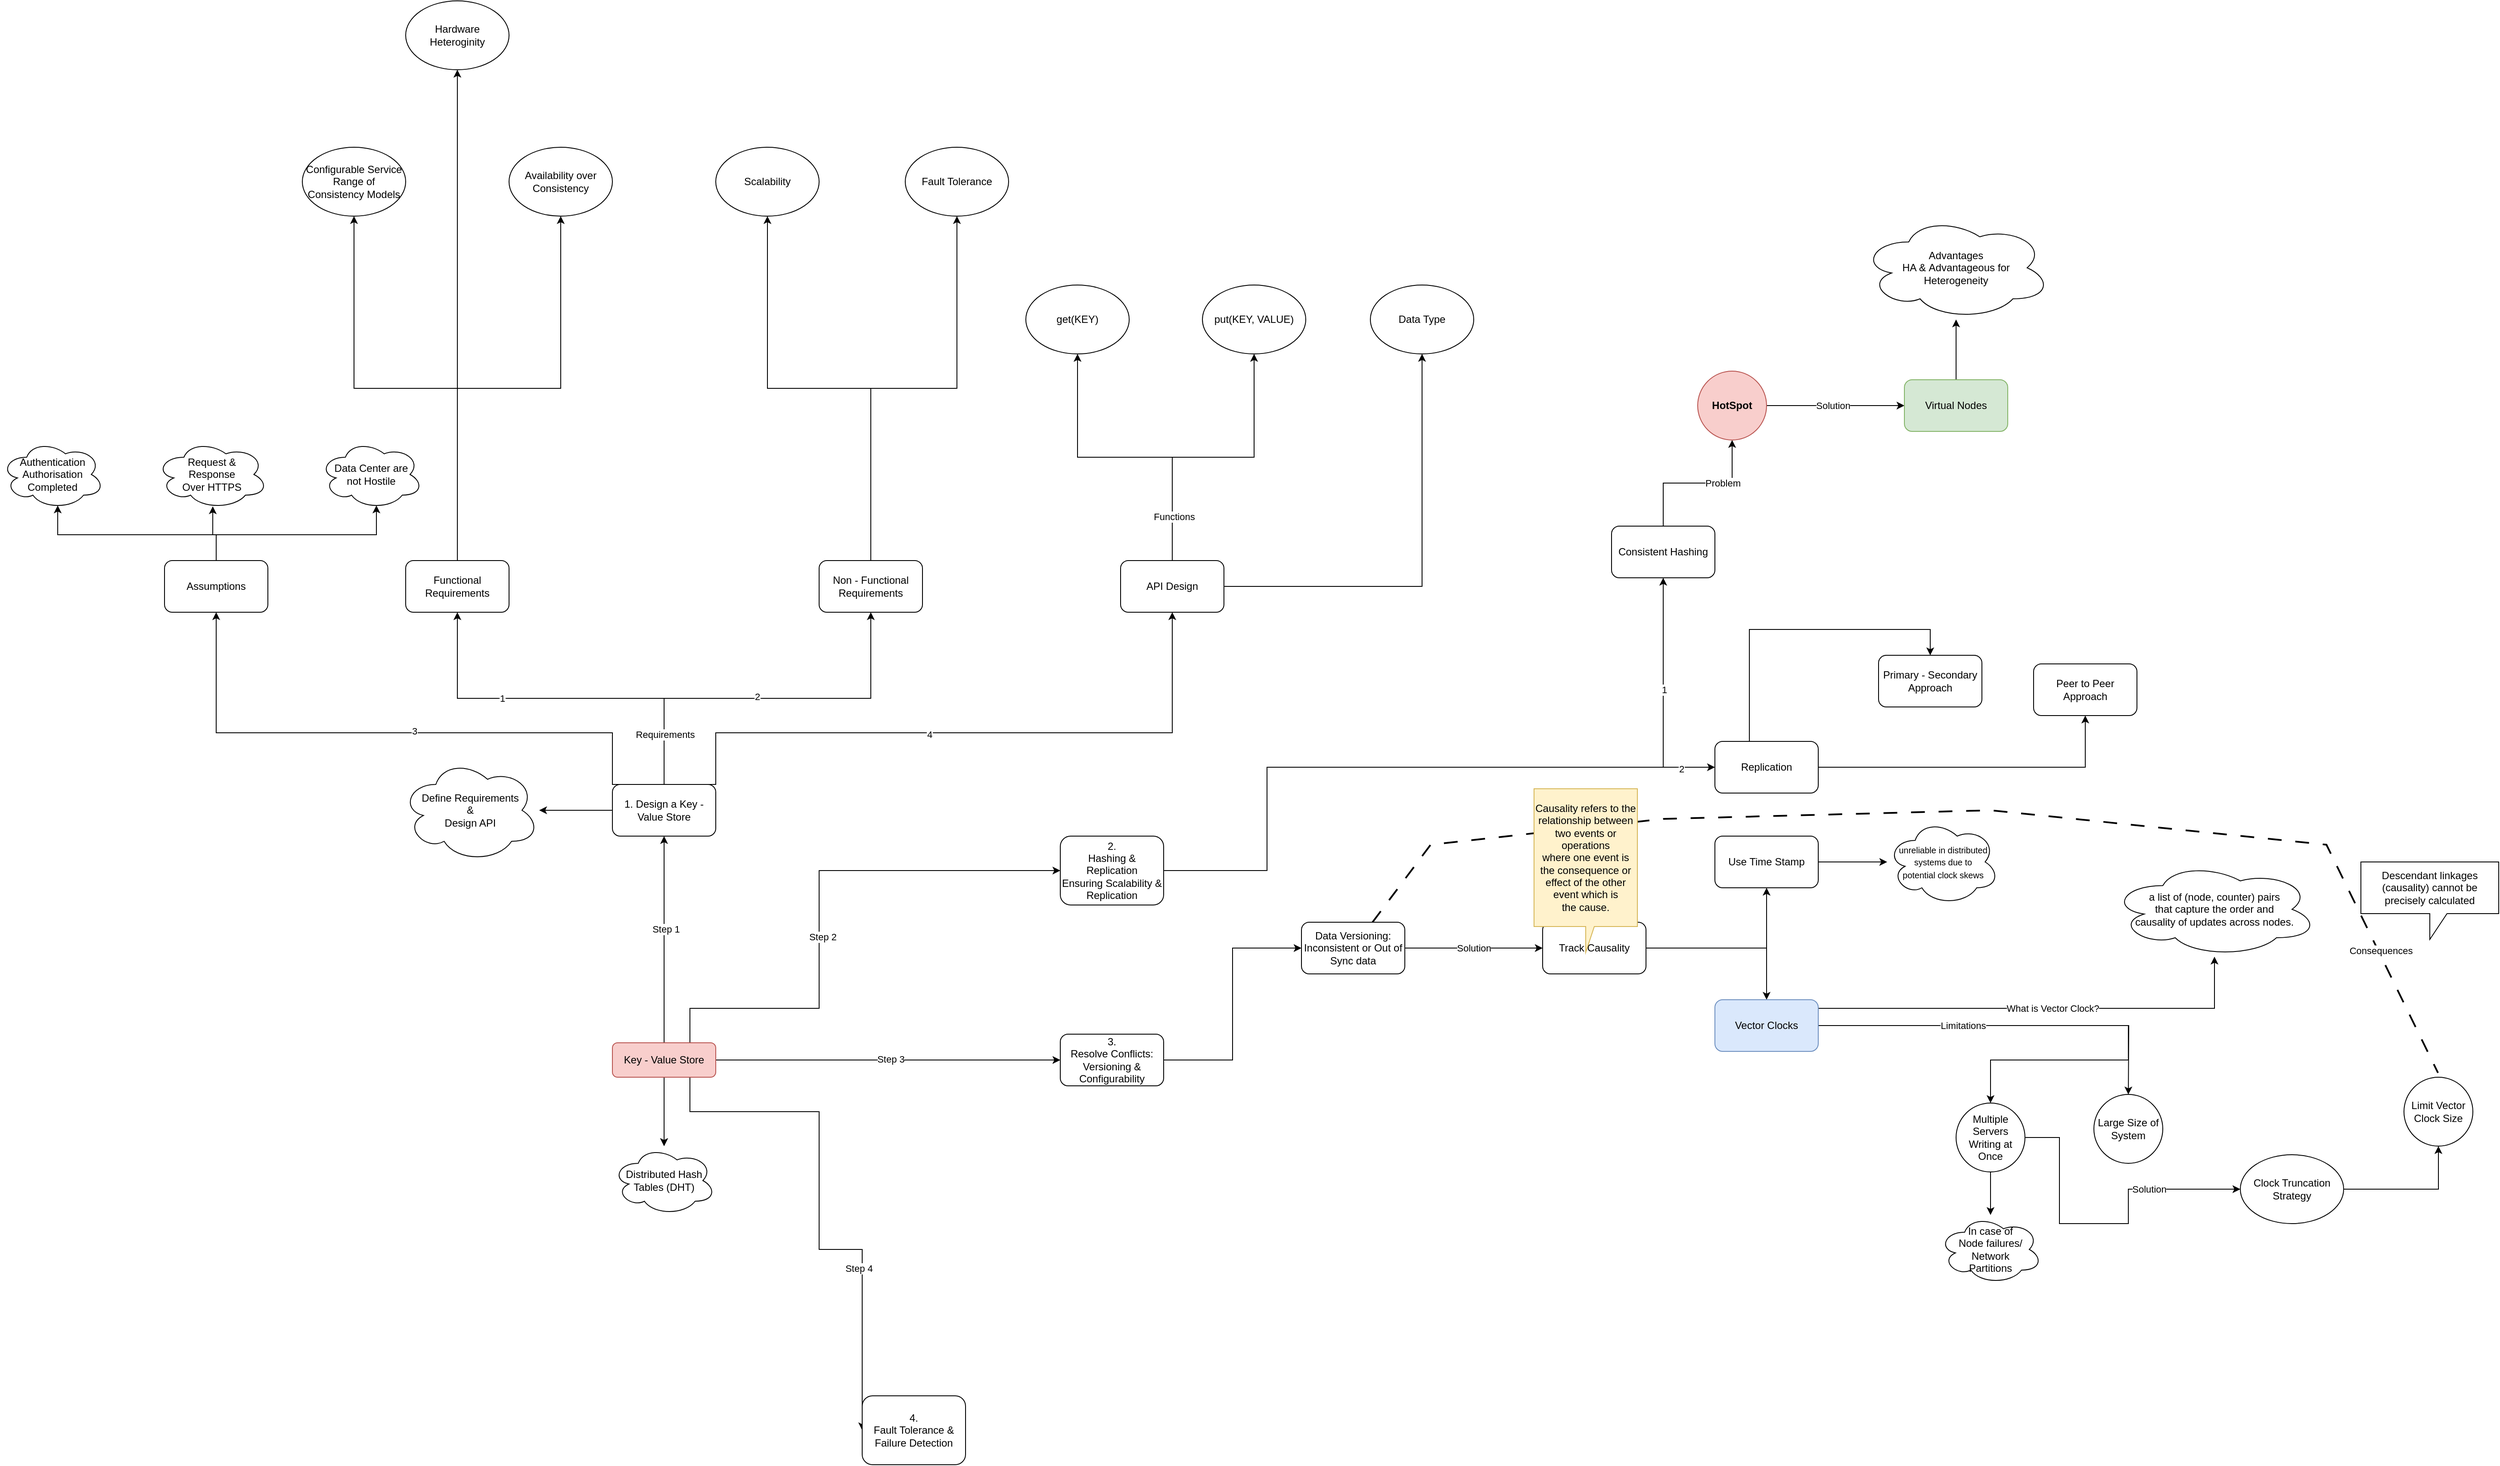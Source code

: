 <mxfile version="24.4.10" type="github">
  <diagram name="System Design " id="b5rsdSKNQmYp97aVHQ_w">
    <mxGraphModel dx="1026" dy="1788" grid="1" gridSize="10" guides="1" tooltips="1" connect="1" arrows="1" fold="1" page="1" pageScale="1" pageWidth="850" pageHeight="1100" math="0" shadow="0">
      <root>
        <mxCell id="0" />
        <mxCell id="1" parent="0" />
        <mxCell id="RA9PLU7IPXOXIIU9lRka-3" value="" style="edgeStyle=orthogonalEdgeStyle;rounded=0;orthogonalLoop=1;jettySize=auto;html=1;" parent="1" source="RA9PLU7IPXOXIIU9lRka-1" target="RA9PLU7IPXOXIIU9lRka-2" edge="1">
          <mxGeometry relative="1" as="geometry" />
        </mxCell>
        <mxCell id="RA9PLU7IPXOXIIU9lRka-5" value="" style="edgeStyle=orthogonalEdgeStyle;rounded=0;orthogonalLoop=1;jettySize=auto;html=1;" parent="1" source="RA9PLU7IPXOXIIU9lRka-1" target="RA9PLU7IPXOXIIU9lRka-4" edge="1">
          <mxGeometry relative="1" as="geometry" />
        </mxCell>
        <mxCell id="RA9PLU7IPXOXIIU9lRka-51" value="Step 1" style="edgeLabel;html=1;align=center;verticalAlign=middle;resizable=0;points=[];" parent="RA9PLU7IPXOXIIU9lRka-5" vertex="1" connectable="0">
          <mxGeometry x="0.099" y="-2" relative="1" as="geometry">
            <mxPoint as="offset" />
          </mxGeometry>
        </mxCell>
        <mxCell id="RA9PLU7IPXOXIIU9lRka-7" value="" style="edgeStyle=orthogonalEdgeStyle;rounded=0;orthogonalLoop=1;jettySize=auto;html=1;" parent="1" source="RA9PLU7IPXOXIIU9lRka-1" target="RA9PLU7IPXOXIIU9lRka-6" edge="1">
          <mxGeometry relative="1" as="geometry">
            <Array as="points">
              <mxPoint x="1530" y="760" />
              <mxPoint x="1680" y="760" />
              <mxPoint x="1680" y="600" />
            </Array>
          </mxGeometry>
        </mxCell>
        <mxCell id="RA9PLU7IPXOXIIU9lRka-52" value="Step 2" style="edgeLabel;html=1;align=center;verticalAlign=middle;resizable=0;points=[];" parent="RA9PLU7IPXOXIIU9lRka-7" vertex="1" connectable="0">
          <mxGeometry x="-0.133" y="-4" relative="1" as="geometry">
            <mxPoint as="offset" />
          </mxGeometry>
        </mxCell>
        <mxCell id="RA9PLU7IPXOXIIU9lRka-9" value="" style="edgeStyle=orthogonalEdgeStyle;rounded=0;orthogonalLoop=1;jettySize=auto;html=1;" parent="1" source="RA9PLU7IPXOXIIU9lRka-1" target="RA9PLU7IPXOXIIU9lRka-8" edge="1">
          <mxGeometry relative="1" as="geometry" />
        </mxCell>
        <mxCell id="RA9PLU7IPXOXIIU9lRka-53" value="Step 3" style="edgeLabel;html=1;align=center;verticalAlign=middle;resizable=0;points=[];" parent="RA9PLU7IPXOXIIU9lRka-9" vertex="1" connectable="0">
          <mxGeometry x="0.013" y="1" relative="1" as="geometry">
            <mxPoint as="offset" />
          </mxGeometry>
        </mxCell>
        <mxCell id="RA9PLU7IPXOXIIU9lRka-12" value="" style="edgeStyle=orthogonalEdgeStyle;rounded=0;orthogonalLoop=1;jettySize=auto;html=1;" parent="1" source="RA9PLU7IPXOXIIU9lRka-1" target="RA9PLU7IPXOXIIU9lRka-2" edge="1">
          <mxGeometry relative="1" as="geometry" />
        </mxCell>
        <mxCell id="RA9PLU7IPXOXIIU9lRka-15" style="edgeStyle=orthogonalEdgeStyle;rounded=0;orthogonalLoop=1;jettySize=auto;html=1;exitX=0.75;exitY=1;exitDx=0;exitDy=0;entryX=0;entryY=0.5;entryDx=0;entryDy=0;" parent="1" source="RA9PLU7IPXOXIIU9lRka-1" target="RA9PLU7IPXOXIIU9lRka-14" edge="1">
          <mxGeometry relative="1" as="geometry">
            <Array as="points">
              <mxPoint x="1530" y="880" />
              <mxPoint x="1680" y="880" />
              <mxPoint x="1680" y="1040" />
            </Array>
          </mxGeometry>
        </mxCell>
        <mxCell id="RA9PLU7IPXOXIIU9lRka-54" value="Step 4" style="edgeLabel;html=1;align=center;verticalAlign=middle;resizable=0;points=[];" parent="RA9PLU7IPXOXIIU9lRka-15" vertex="1" connectable="0">
          <mxGeometry x="0.384" y="-4" relative="1" as="geometry">
            <mxPoint as="offset" />
          </mxGeometry>
        </mxCell>
        <mxCell id="RA9PLU7IPXOXIIU9lRka-1" value="Key - Value Store" style="rounded=1;whiteSpace=wrap;html=1;fillColor=#f8cecc;strokeColor=#b85450;" parent="1" vertex="1">
          <mxGeometry x="1440" y="800" width="120" height="40" as="geometry" />
        </mxCell>
        <mxCell id="RA9PLU7IPXOXIIU9lRka-2" value="Distributed Hash&lt;br&gt;Tables (DHT)" style="ellipse;shape=cloud;whiteSpace=wrap;html=1;rounded=1;" parent="1" vertex="1">
          <mxGeometry x="1440" y="920" width="120" height="80" as="geometry" />
        </mxCell>
        <mxCell id="RA9PLU7IPXOXIIU9lRka-11" value="" style="edgeStyle=orthogonalEdgeStyle;rounded=0;orthogonalLoop=1;jettySize=auto;html=1;" parent="1" source="RA9PLU7IPXOXIIU9lRka-4" target="RA9PLU7IPXOXIIU9lRka-10" edge="1">
          <mxGeometry relative="1" as="geometry" />
        </mxCell>
        <mxCell id="RA9PLU7IPXOXIIU9lRka-18" style="edgeStyle=orthogonalEdgeStyle;rounded=0;orthogonalLoop=1;jettySize=auto;html=1;entryX=0.5;entryY=1;entryDx=0;entryDy=0;" parent="1" source="RA9PLU7IPXOXIIU9lRka-4" target="RA9PLU7IPXOXIIU9lRka-16" edge="1">
          <mxGeometry relative="1" as="geometry">
            <Array as="points">
              <mxPoint x="1500" y="400" />
              <mxPoint x="1260" y="400" />
            </Array>
          </mxGeometry>
        </mxCell>
        <mxCell id="RA9PLU7IPXOXIIU9lRka-73" value="1" style="edgeLabel;html=1;align=center;verticalAlign=middle;resizable=0;points=[];" parent="RA9PLU7IPXOXIIU9lRka-18" vertex="1" connectable="0">
          <mxGeometry x="0.312" relative="1" as="geometry">
            <mxPoint as="offset" />
          </mxGeometry>
        </mxCell>
        <mxCell id="RA9PLU7IPXOXIIU9lRka-19" style="edgeStyle=orthogonalEdgeStyle;rounded=0;orthogonalLoop=1;jettySize=auto;html=1;entryX=0.5;entryY=1;entryDx=0;entryDy=0;" parent="1" source="RA9PLU7IPXOXIIU9lRka-4" target="RA9PLU7IPXOXIIU9lRka-17" edge="1">
          <mxGeometry relative="1" as="geometry">
            <Array as="points">
              <mxPoint x="1500" y="400" />
              <mxPoint x="1740" y="400" />
            </Array>
          </mxGeometry>
        </mxCell>
        <mxCell id="RA9PLU7IPXOXIIU9lRka-21" value="Requirements" style="edgeLabel;html=1;align=center;verticalAlign=middle;resizable=0;points=[];" parent="RA9PLU7IPXOXIIU9lRka-19" vertex="1" connectable="0">
          <mxGeometry x="-0.736" y="-1" relative="1" as="geometry">
            <mxPoint as="offset" />
          </mxGeometry>
        </mxCell>
        <mxCell id="RA9PLU7IPXOXIIU9lRka-74" value="2" style="edgeLabel;html=1;align=center;verticalAlign=middle;resizable=0;points=[];" parent="RA9PLU7IPXOXIIU9lRka-19" vertex="1" connectable="0">
          <mxGeometry x="-0.054" y="2" relative="1" as="geometry">
            <mxPoint as="offset" />
          </mxGeometry>
        </mxCell>
        <mxCell id="RA9PLU7IPXOXIIU9lRka-23" style="edgeStyle=orthogonalEdgeStyle;rounded=0;orthogonalLoop=1;jettySize=auto;html=1;exitX=0.25;exitY=0;exitDx=0;exitDy=0;entryX=0.5;entryY=1;entryDx=0;entryDy=0;" parent="1" source="RA9PLU7IPXOXIIU9lRka-4" target="RA9PLU7IPXOXIIU9lRka-22" edge="1">
          <mxGeometry relative="1" as="geometry">
            <Array as="points">
              <mxPoint x="1440" y="500" />
              <mxPoint x="1440" y="440" />
              <mxPoint x="980" y="440" />
            </Array>
          </mxGeometry>
        </mxCell>
        <mxCell id="RA9PLU7IPXOXIIU9lRka-75" value="3" style="edgeLabel;html=1;align=center;verticalAlign=middle;resizable=0;points=[];" parent="RA9PLU7IPXOXIIU9lRka-23" vertex="1" connectable="0">
          <mxGeometry x="-0.071" y="-2" relative="1" as="geometry">
            <mxPoint as="offset" />
          </mxGeometry>
        </mxCell>
        <mxCell id="RA9PLU7IPXOXIIU9lRka-25" style="edgeStyle=orthogonalEdgeStyle;rounded=0;orthogonalLoop=1;jettySize=auto;html=1;exitX=0.75;exitY=0;exitDx=0;exitDy=0;entryX=0.5;entryY=1;entryDx=0;entryDy=0;" parent="1" source="RA9PLU7IPXOXIIU9lRka-4" target="RA9PLU7IPXOXIIU9lRka-24" edge="1">
          <mxGeometry relative="1" as="geometry">
            <Array as="points">
              <mxPoint x="1560" y="500" />
              <mxPoint x="1560" y="440" />
              <mxPoint x="2090" y="440" />
            </Array>
          </mxGeometry>
        </mxCell>
        <mxCell id="RA9PLU7IPXOXIIU9lRka-76" value="4" style="edgeLabel;html=1;align=center;verticalAlign=middle;resizable=0;points=[];" parent="RA9PLU7IPXOXIIU9lRka-25" vertex="1" connectable="0">
          <mxGeometry x="-0.111" y="-2" relative="1" as="geometry">
            <mxPoint as="offset" />
          </mxGeometry>
        </mxCell>
        <mxCell id="RA9PLU7IPXOXIIU9lRka-4" value="1. Design a Key -&lt;br&gt;Value Store" style="rounded=1;whiteSpace=wrap;html=1;" parent="1" vertex="1">
          <mxGeometry x="1440" y="500" width="120" height="60" as="geometry" />
        </mxCell>
        <mxCell id="RA9PLU7IPXOXIIU9lRka-56" value="" style="edgeStyle=orthogonalEdgeStyle;rounded=0;orthogonalLoop=1;jettySize=auto;html=1;" parent="1" source="RA9PLU7IPXOXIIU9lRka-6" target="RA9PLU7IPXOXIIU9lRka-55" edge="1">
          <mxGeometry relative="1" as="geometry">
            <Array as="points">
              <mxPoint x="2200" y="600" />
              <mxPoint x="2200" y="480" />
              <mxPoint x="2660" y="480" />
            </Array>
          </mxGeometry>
        </mxCell>
        <mxCell id="RA9PLU7IPXOXIIU9lRka-77" value="1" style="edgeLabel;html=1;align=center;verticalAlign=middle;resizable=0;points=[];" parent="RA9PLU7IPXOXIIU9lRka-56" vertex="1" connectable="0">
          <mxGeometry x="0.717" y="-1" relative="1" as="geometry">
            <mxPoint as="offset" />
          </mxGeometry>
        </mxCell>
        <mxCell id="RA9PLU7IPXOXIIU9lRka-68" style="edgeStyle=orthogonalEdgeStyle;rounded=0;orthogonalLoop=1;jettySize=auto;html=1;entryX=0;entryY=0.5;entryDx=0;entryDy=0;" parent="1" source="RA9PLU7IPXOXIIU9lRka-6" target="RA9PLU7IPXOXIIU9lRka-67" edge="1">
          <mxGeometry relative="1" as="geometry">
            <Array as="points">
              <mxPoint x="2200" y="600" />
              <mxPoint x="2200" y="480" />
              <mxPoint x="2680" y="480" />
            </Array>
          </mxGeometry>
        </mxCell>
        <mxCell id="RA9PLU7IPXOXIIU9lRka-78" value="2" style="edgeLabel;html=1;align=center;verticalAlign=middle;resizable=0;points=[];" parent="RA9PLU7IPXOXIIU9lRka-68" vertex="1" connectable="0">
          <mxGeometry x="0.898" y="-2" relative="1" as="geometry">
            <mxPoint as="offset" />
          </mxGeometry>
        </mxCell>
        <mxCell id="RA9PLU7IPXOXIIU9lRka-6" value="2. &lt;br&gt;Hashing &amp;amp; Replication &lt;br&gt;Ensuring Scalability &amp;amp; &lt;br&gt;Replication" style="whiteSpace=wrap;html=1;rounded=1;" parent="1" vertex="1">
          <mxGeometry x="1960" y="560" width="120" height="80" as="geometry" />
        </mxCell>
        <mxCell id="RA9PLU7IPXOXIIU9lRka-80" value="" style="edgeStyle=orthogonalEdgeStyle;rounded=0;orthogonalLoop=1;jettySize=auto;html=1;" parent="1" source="RA9PLU7IPXOXIIU9lRka-8" target="RA9PLU7IPXOXIIU9lRka-79" edge="1">
          <mxGeometry relative="1" as="geometry">
            <Array as="points">
              <mxPoint x="2160" y="820" />
              <mxPoint x="2160" y="690" />
            </Array>
          </mxGeometry>
        </mxCell>
        <mxCell id="RA9PLU7IPXOXIIU9lRka-8" value="3. &lt;br&gt;Resolve Conflicts:&lt;br&gt;Versioning &amp;amp; &lt;br&gt;Configurability" style="rounded=1;whiteSpace=wrap;html=1;" parent="1" vertex="1">
          <mxGeometry x="1960" y="790" width="120" height="60" as="geometry" />
        </mxCell>
        <mxCell id="RA9PLU7IPXOXIIU9lRka-10" value="Define Requirements&lt;br&gt;&amp;amp; &lt;br&gt;Design API" style="ellipse;shape=cloud;whiteSpace=wrap;html=1;rounded=1;" parent="1" vertex="1">
          <mxGeometry x="1195" y="470" width="160" height="120" as="geometry" />
        </mxCell>
        <mxCell id="RA9PLU7IPXOXIIU9lRka-14" value="4. &lt;br&gt;Fault Tolerance &amp;amp;&lt;br&gt;Failure Detection" style="rounded=1;whiteSpace=wrap;html=1;" parent="1" vertex="1">
          <mxGeometry x="1730" y="1210" width="120" height="80" as="geometry" />
        </mxCell>
        <mxCell id="RA9PLU7IPXOXIIU9lRka-32" style="edgeStyle=orthogonalEdgeStyle;rounded=0;orthogonalLoop=1;jettySize=auto;html=1;entryX=0.5;entryY=1;entryDx=0;entryDy=0;" parent="1" source="RA9PLU7IPXOXIIU9lRka-16" target="RA9PLU7IPXOXIIU9lRka-31" edge="1">
          <mxGeometry relative="1" as="geometry" />
        </mxCell>
        <mxCell id="RA9PLU7IPXOXIIU9lRka-33" style="edgeStyle=orthogonalEdgeStyle;rounded=0;orthogonalLoop=1;jettySize=auto;html=1;entryX=0.5;entryY=1;entryDx=0;entryDy=0;" parent="1" source="RA9PLU7IPXOXIIU9lRka-16" target="RA9PLU7IPXOXIIU9lRka-26" edge="1">
          <mxGeometry relative="1" as="geometry" />
        </mxCell>
        <mxCell id="RA9PLU7IPXOXIIU9lRka-34" style="edgeStyle=orthogonalEdgeStyle;rounded=0;orthogonalLoop=1;jettySize=auto;html=1;" parent="1" source="RA9PLU7IPXOXIIU9lRka-16" target="RA9PLU7IPXOXIIU9lRka-27" edge="1">
          <mxGeometry relative="1" as="geometry" />
        </mxCell>
        <mxCell id="RA9PLU7IPXOXIIU9lRka-16" value="Functional Requirements" style="rounded=1;whiteSpace=wrap;html=1;" parent="1" vertex="1">
          <mxGeometry x="1200" y="240" width="120" height="60" as="geometry" />
        </mxCell>
        <mxCell id="RA9PLU7IPXOXIIU9lRka-44" style="edgeStyle=orthogonalEdgeStyle;rounded=0;orthogonalLoop=1;jettySize=auto;html=1;entryX=0.5;entryY=1;entryDx=0;entryDy=0;" parent="1" source="RA9PLU7IPXOXIIU9lRka-17" target="RA9PLU7IPXOXIIU9lRka-30" edge="1">
          <mxGeometry relative="1" as="geometry" />
        </mxCell>
        <mxCell id="RA9PLU7IPXOXIIU9lRka-45" style="edgeStyle=orthogonalEdgeStyle;rounded=0;orthogonalLoop=1;jettySize=auto;html=1;entryX=0.5;entryY=1;entryDx=0;entryDy=0;" parent="1" source="RA9PLU7IPXOXIIU9lRka-17" target="RA9PLU7IPXOXIIU9lRka-29" edge="1">
          <mxGeometry relative="1" as="geometry" />
        </mxCell>
        <mxCell id="RA9PLU7IPXOXIIU9lRka-17" value="Non - Functional Requirements" style="rounded=1;whiteSpace=wrap;html=1;" parent="1" vertex="1">
          <mxGeometry x="1680" y="240" width="120" height="60" as="geometry" />
        </mxCell>
        <mxCell id="RA9PLU7IPXOXIIU9lRka-40" style="edgeStyle=orthogonalEdgeStyle;rounded=0;orthogonalLoop=1;jettySize=auto;html=1;entryX=0.55;entryY=0.95;entryDx=0;entryDy=0;entryPerimeter=0;" parent="1" source="RA9PLU7IPXOXIIU9lRka-22" target="RA9PLU7IPXOXIIU9lRka-38" edge="1">
          <mxGeometry relative="1" as="geometry">
            <Array as="points">
              <mxPoint x="980" y="210" />
              <mxPoint x="1166" y="210" />
            </Array>
          </mxGeometry>
        </mxCell>
        <mxCell id="RA9PLU7IPXOXIIU9lRka-41" style="edgeStyle=orthogonalEdgeStyle;rounded=0;orthogonalLoop=1;jettySize=auto;html=1;entryX=0.508;entryY=0.963;entryDx=0;entryDy=0;entryPerimeter=0;" parent="1" source="RA9PLU7IPXOXIIU9lRka-22" target="RA9PLU7IPXOXIIU9lRka-37" edge="1">
          <mxGeometry relative="1" as="geometry" />
        </mxCell>
        <mxCell id="RA9PLU7IPXOXIIU9lRka-42" style="edgeStyle=orthogonalEdgeStyle;rounded=0;orthogonalLoop=1;jettySize=auto;html=1;entryX=0.55;entryY=0.95;entryDx=0;entryDy=0;entryPerimeter=0;" parent="1" source="RA9PLU7IPXOXIIU9lRka-22" target="RA9PLU7IPXOXIIU9lRka-35" edge="1">
          <mxGeometry relative="1" as="geometry">
            <Array as="points">
              <mxPoint x="980" y="210" />
              <mxPoint x="796" y="210" />
            </Array>
          </mxGeometry>
        </mxCell>
        <mxCell id="RA9PLU7IPXOXIIU9lRka-22" value="Assumptions" style="rounded=1;whiteSpace=wrap;html=1;" parent="1" vertex="1">
          <mxGeometry x="920" y="240" width="120" height="60" as="geometry" />
        </mxCell>
        <mxCell id="RA9PLU7IPXOXIIU9lRka-46" style="edgeStyle=orthogonalEdgeStyle;rounded=0;orthogonalLoop=1;jettySize=auto;html=1;entryX=0.5;entryY=1;entryDx=0;entryDy=0;" parent="1" source="RA9PLU7IPXOXIIU9lRka-24" target="RA9PLU7IPXOXIIU9lRka-28" edge="1">
          <mxGeometry relative="1" as="geometry" />
        </mxCell>
        <mxCell id="RA9PLU7IPXOXIIU9lRka-47" style="edgeStyle=orthogonalEdgeStyle;rounded=0;orthogonalLoop=1;jettySize=auto;html=1;entryX=0.5;entryY=1;entryDx=0;entryDy=0;" parent="1" source="RA9PLU7IPXOXIIU9lRka-24" target="RA9PLU7IPXOXIIU9lRka-43" edge="1">
          <mxGeometry relative="1" as="geometry" />
        </mxCell>
        <mxCell id="RA9PLU7IPXOXIIU9lRka-50" value="Functions" style="edgeLabel;html=1;align=center;verticalAlign=middle;resizable=0;points=[];" parent="RA9PLU7IPXOXIIU9lRka-47" vertex="1" connectable="0">
          <mxGeometry x="-0.697" y="-2" relative="1" as="geometry">
            <mxPoint as="offset" />
          </mxGeometry>
        </mxCell>
        <mxCell id="RA9PLU7IPXOXIIU9lRka-49" style="edgeStyle=orthogonalEdgeStyle;rounded=0;orthogonalLoop=1;jettySize=auto;html=1;" parent="1" source="RA9PLU7IPXOXIIU9lRka-24" target="RA9PLU7IPXOXIIU9lRka-48" edge="1">
          <mxGeometry relative="1" as="geometry" />
        </mxCell>
        <mxCell id="RA9PLU7IPXOXIIU9lRka-24" value="API Design" style="rounded=1;whiteSpace=wrap;html=1;" parent="1" vertex="1">
          <mxGeometry x="2030" y="240" width="120" height="60" as="geometry" />
        </mxCell>
        <mxCell id="RA9PLU7IPXOXIIU9lRka-26" value="Configurable Service&lt;br&gt;Range of &lt;br&gt;Consistency Models" style="ellipse;whiteSpace=wrap;html=1;" parent="1" vertex="1">
          <mxGeometry x="1080" y="-240" width="120" height="80" as="geometry" />
        </mxCell>
        <mxCell id="RA9PLU7IPXOXIIU9lRka-27" value="Availability over&lt;br&gt;Consistency" style="ellipse;whiteSpace=wrap;html=1;" parent="1" vertex="1">
          <mxGeometry x="1320" y="-240" width="120" height="80" as="geometry" />
        </mxCell>
        <mxCell id="RA9PLU7IPXOXIIU9lRka-28" value="get(KEY)" style="ellipse;whiteSpace=wrap;html=1;" parent="1" vertex="1">
          <mxGeometry x="1920" y="-80" width="120" height="80" as="geometry" />
        </mxCell>
        <mxCell id="RA9PLU7IPXOXIIU9lRka-29" value="Scalability" style="ellipse;whiteSpace=wrap;html=1;" parent="1" vertex="1">
          <mxGeometry x="1560" y="-240" width="120" height="80" as="geometry" />
        </mxCell>
        <mxCell id="RA9PLU7IPXOXIIU9lRka-30" value="Fault Tolerance" style="ellipse;whiteSpace=wrap;html=1;" parent="1" vertex="1">
          <mxGeometry x="1780" y="-240" width="120" height="80" as="geometry" />
        </mxCell>
        <mxCell id="RA9PLU7IPXOXIIU9lRka-31" value="Hardware &lt;br&gt;Heteroginity" style="ellipse;whiteSpace=wrap;html=1;" parent="1" vertex="1">
          <mxGeometry x="1200" y="-410" width="120" height="80" as="geometry" />
        </mxCell>
        <mxCell id="RA9PLU7IPXOXIIU9lRka-35" value="Authentication&lt;br&gt;Authorisation &lt;br&gt;Completed" style="ellipse;shape=cloud;whiteSpace=wrap;html=1;rounded=1;" parent="1" vertex="1">
          <mxGeometry x="730" y="100" width="120" height="80" as="geometry" />
        </mxCell>
        <mxCell id="RA9PLU7IPXOXIIU9lRka-37" value="Request &amp;amp;&lt;br&gt;Response&lt;br&gt;Over HTTPS" style="ellipse;shape=cloud;whiteSpace=wrap;html=1;rounded=1;" parent="1" vertex="1">
          <mxGeometry x="910" y="100" width="130" height="80" as="geometry" />
        </mxCell>
        <mxCell id="RA9PLU7IPXOXIIU9lRka-38" value="Data Center are&lt;br&gt;not Hostile" style="ellipse;shape=cloud;whiteSpace=wrap;html=1;rounded=1;" parent="1" vertex="1">
          <mxGeometry x="1100" y="100" width="120" height="80" as="geometry" />
        </mxCell>
        <mxCell id="RA9PLU7IPXOXIIU9lRka-43" value="put(KEY, VALUE)" style="ellipse;whiteSpace=wrap;html=1;" parent="1" vertex="1">
          <mxGeometry x="2125" y="-80" width="120" height="80" as="geometry" />
        </mxCell>
        <mxCell id="RA9PLU7IPXOXIIU9lRka-48" value="Data Type" style="ellipse;whiteSpace=wrap;html=1;" parent="1" vertex="1">
          <mxGeometry x="2320" y="-80" width="120" height="80" as="geometry" />
        </mxCell>
        <mxCell id="RA9PLU7IPXOXIIU9lRka-58" value="" style="edgeStyle=orthogonalEdgeStyle;rounded=0;orthogonalLoop=1;jettySize=auto;html=1;" parent="1" source="RA9PLU7IPXOXIIU9lRka-55" target="RA9PLU7IPXOXIIU9lRka-57" edge="1">
          <mxGeometry relative="1" as="geometry" />
        </mxCell>
        <mxCell id="RA9PLU7IPXOXIIU9lRka-59" value="Problem" style="edgeLabel;html=1;align=center;verticalAlign=middle;resizable=0;points=[];" parent="RA9PLU7IPXOXIIU9lRka-58" vertex="1" connectable="0">
          <mxGeometry x="0.323" relative="1" as="geometry">
            <mxPoint as="offset" />
          </mxGeometry>
        </mxCell>
        <mxCell id="RA9PLU7IPXOXIIU9lRka-55" value="Consistent Hashing" style="whiteSpace=wrap;html=1;rounded=1;" parent="1" vertex="1">
          <mxGeometry x="2600" y="200" width="120" height="60" as="geometry" />
        </mxCell>
        <mxCell id="RA9PLU7IPXOXIIU9lRka-61" value="" style="edgeStyle=orthogonalEdgeStyle;rounded=0;orthogonalLoop=1;jettySize=auto;html=1;" parent="1" source="RA9PLU7IPXOXIIU9lRka-57" target="RA9PLU7IPXOXIIU9lRka-60" edge="1">
          <mxGeometry relative="1" as="geometry" />
        </mxCell>
        <mxCell id="RA9PLU7IPXOXIIU9lRka-62" value="Solution" style="edgeLabel;html=1;align=center;verticalAlign=middle;resizable=0;points=[];" parent="RA9PLU7IPXOXIIU9lRka-61" vertex="1" connectable="0">
          <mxGeometry x="-0.04" relative="1" as="geometry">
            <mxPoint as="offset" />
          </mxGeometry>
        </mxCell>
        <mxCell id="RA9PLU7IPXOXIIU9lRka-57" value="&lt;b&gt;HotSpot&lt;/b&gt;" style="ellipse;whiteSpace=wrap;html=1;rounded=1;fillColor=#f8cecc;strokeColor=#b85450;" parent="1" vertex="1">
          <mxGeometry x="2700" y="20" width="80" height="80" as="geometry" />
        </mxCell>
        <mxCell id="RA9PLU7IPXOXIIU9lRka-66" value="" style="edgeStyle=orthogonalEdgeStyle;rounded=0;orthogonalLoop=1;jettySize=auto;html=1;" parent="1" source="RA9PLU7IPXOXIIU9lRka-60" target="RA9PLU7IPXOXIIU9lRka-65" edge="1">
          <mxGeometry relative="1" as="geometry" />
        </mxCell>
        <mxCell id="RA9PLU7IPXOXIIU9lRka-60" value="Virtual Nodes" style="whiteSpace=wrap;html=1;fillColor=#d5e8d4;strokeColor=#82b366;rounded=1;" parent="1" vertex="1">
          <mxGeometry x="2940" y="30" width="120" height="60" as="geometry" />
        </mxCell>
        <mxCell id="RA9PLU7IPXOXIIU9lRka-65" value="Advantages&lt;br&gt;HA &amp;amp;&amp;nbsp;Advantageous for&lt;br&gt;Heterogeneity&lt;br&gt;" style="ellipse;shape=cloud;whiteSpace=wrap;html=1;rounded=1;" parent="1" vertex="1">
          <mxGeometry x="2890" y="-160" width="220" height="120" as="geometry" />
        </mxCell>
        <mxCell id="RA9PLU7IPXOXIIU9lRka-70" value="" style="edgeStyle=orthogonalEdgeStyle;rounded=0;orthogonalLoop=1;jettySize=auto;html=1;" parent="1" source="RA9PLU7IPXOXIIU9lRka-67" target="RA9PLU7IPXOXIIU9lRka-69" edge="1">
          <mxGeometry relative="1" as="geometry">
            <Array as="points">
              <mxPoint x="2760" y="320" />
            </Array>
          </mxGeometry>
        </mxCell>
        <mxCell id="RA9PLU7IPXOXIIU9lRka-72" value="" style="edgeStyle=orthogonalEdgeStyle;rounded=0;orthogonalLoop=1;jettySize=auto;html=1;" parent="1" source="RA9PLU7IPXOXIIU9lRka-67" target="RA9PLU7IPXOXIIU9lRka-71" edge="1">
          <mxGeometry relative="1" as="geometry" />
        </mxCell>
        <mxCell id="RA9PLU7IPXOXIIU9lRka-67" value="Replication" style="whiteSpace=wrap;html=1;rounded=1;" parent="1" vertex="1">
          <mxGeometry x="2720" y="450" width="120" height="60" as="geometry" />
        </mxCell>
        <mxCell id="RA9PLU7IPXOXIIU9lRka-69" value="Primary - Secondary &lt;br&gt;Approach" style="whiteSpace=wrap;html=1;rounded=1;" parent="1" vertex="1">
          <mxGeometry x="2910" y="350" width="120" height="60" as="geometry" />
        </mxCell>
        <mxCell id="RA9PLU7IPXOXIIU9lRka-71" value="Peer to Peer&lt;br&gt;Approach" style="whiteSpace=wrap;html=1;rounded=1;" parent="1" vertex="1">
          <mxGeometry x="3090" y="360" width="120" height="60" as="geometry" />
        </mxCell>
        <mxCell id="RA9PLU7IPXOXIIU9lRka-82" value="Solution" style="edgeStyle=orthogonalEdgeStyle;rounded=0;orthogonalLoop=1;jettySize=auto;html=1;" parent="1" source="RA9PLU7IPXOXIIU9lRka-79" target="RA9PLU7IPXOXIIU9lRka-81" edge="1">
          <mxGeometry relative="1" as="geometry" />
        </mxCell>
        <mxCell id="RA9PLU7IPXOXIIU9lRka-79" value="Data Versioning:&lt;br&gt;Inconsistent or Out of Sync data " style="whiteSpace=wrap;html=1;rounded=1;" parent="1" vertex="1">
          <mxGeometry x="2240" y="660" width="120" height="60" as="geometry" />
        </mxCell>
        <mxCell id="RA9PLU7IPXOXIIU9lRka-84" value="" style="edgeStyle=orthogonalEdgeStyle;rounded=0;orthogonalLoop=1;jettySize=auto;html=1;" parent="1" source="RA9PLU7IPXOXIIU9lRka-81" target="RA9PLU7IPXOXIIU9lRka-83" edge="1">
          <mxGeometry relative="1" as="geometry" />
        </mxCell>
        <mxCell id="RA9PLU7IPXOXIIU9lRka-86" value="" style="edgeStyle=orthogonalEdgeStyle;rounded=0;orthogonalLoop=1;jettySize=auto;html=1;" parent="1" source="RA9PLU7IPXOXIIU9lRka-81" target="RA9PLU7IPXOXIIU9lRka-85" edge="1">
          <mxGeometry relative="1" as="geometry" />
        </mxCell>
        <mxCell id="RA9PLU7IPXOXIIU9lRka-81" value="Track Causality " style="whiteSpace=wrap;html=1;rounded=1;" parent="1" vertex="1">
          <mxGeometry x="2520" y="660" width="120" height="60" as="geometry" />
        </mxCell>
        <mxCell id="RA9PLU7IPXOXIIU9lRka-88" value="" style="edgeStyle=orthogonalEdgeStyle;rounded=0;orthogonalLoop=1;jettySize=auto;html=1;" parent="1" source="RA9PLU7IPXOXIIU9lRka-83" target="RA9PLU7IPXOXIIU9lRka-87" edge="1">
          <mxGeometry relative="1" as="geometry" />
        </mxCell>
        <mxCell id="RA9PLU7IPXOXIIU9lRka-83" value="Use Time Stamp" style="whiteSpace=wrap;html=1;rounded=1;" parent="1" vertex="1">
          <mxGeometry x="2720" y="560" width="120" height="60" as="geometry" />
        </mxCell>
        <mxCell id="RA9PLU7IPXOXIIU9lRka-90" value="" style="edgeStyle=orthogonalEdgeStyle;rounded=0;orthogonalLoop=1;jettySize=auto;html=1;" parent="1" source="RA9PLU7IPXOXIIU9lRka-85" target="RA9PLU7IPXOXIIU9lRka-89" edge="1">
          <mxGeometry relative="1" as="geometry">
            <Array as="points">
              <mxPoint x="3300" y="760" />
            </Array>
          </mxGeometry>
        </mxCell>
        <mxCell id="RA9PLU7IPXOXIIU9lRka-94" value="What is Vector Clock?" style="edgeLabel;html=1;align=center;verticalAlign=middle;resizable=0;points=[];" parent="RA9PLU7IPXOXIIU9lRka-90" vertex="1" connectable="0">
          <mxGeometry x="0.047" relative="1" as="geometry">
            <mxPoint as="offset" />
          </mxGeometry>
        </mxCell>
        <mxCell id="RA9PLU7IPXOXIIU9lRka-92" value="" style="edgeStyle=orthogonalEdgeStyle;rounded=0;orthogonalLoop=1;jettySize=auto;html=1;" parent="1" source="RA9PLU7IPXOXIIU9lRka-85" edge="1">
          <mxGeometry relative="1" as="geometry">
            <mxPoint x="3200" y="860" as="targetPoint" />
          </mxGeometry>
        </mxCell>
        <mxCell id="RA9PLU7IPXOXIIU9lRka-95" style="edgeStyle=orthogonalEdgeStyle;rounded=0;orthogonalLoop=1;jettySize=auto;html=1;entryX=0.5;entryY=0;entryDx=0;entryDy=0;" parent="1" source="RA9PLU7IPXOXIIU9lRka-85" edge="1">
          <mxGeometry relative="1" as="geometry">
            <mxPoint x="3040" y="870" as="targetPoint" />
            <Array as="points">
              <mxPoint x="3200" y="780" />
              <mxPoint x="3200" y="820" />
              <mxPoint x="3040" y="820" />
            </Array>
          </mxGeometry>
        </mxCell>
        <mxCell id="RA9PLU7IPXOXIIU9lRka-105" value="Limitations" style="edgeLabel;html=1;align=center;verticalAlign=middle;resizable=0;points=[];" parent="RA9PLU7IPXOXIIU9lRka-95" vertex="1" connectable="0">
          <mxGeometry x="-0.45" relative="1" as="geometry">
            <mxPoint as="offset" />
          </mxGeometry>
        </mxCell>
        <mxCell id="RA9PLU7IPXOXIIU9lRka-85" value="Vector Clocks" style="whiteSpace=wrap;html=1;rounded=1;fillColor=#dae8fc;strokeColor=#6c8ebf;" parent="1" vertex="1">
          <mxGeometry x="2720" y="750" width="120" height="60" as="geometry" />
        </mxCell>
        <mxCell id="RA9PLU7IPXOXIIU9lRka-87" value="&lt;font style=&quot;font-size: 10px;&quot;&gt; unreliable in distributed &lt;br&gt;systems due to &lt;br&gt;potential clock skews&lt;/font&gt;" style="ellipse;shape=cloud;whiteSpace=wrap;html=1;rounded=1;" parent="1" vertex="1">
          <mxGeometry x="2920" y="540" width="130" height="100" as="geometry" />
        </mxCell>
        <mxCell id="RA9PLU7IPXOXIIU9lRka-89" value="a list of (node, counter) pairs &lt;br&gt;that capture the order and &lt;br&gt;causality of updates across nodes." style="ellipse;shape=cloud;whiteSpace=wrap;html=1;rounded=1;" parent="1" vertex="1">
          <mxGeometry x="3180" y="590" width="240" height="110" as="geometry" />
        </mxCell>
        <mxCell id="RA9PLU7IPXOXIIU9lRka-104" value="" style="edgeStyle=orthogonalEdgeStyle;rounded=0;orthogonalLoop=1;jettySize=auto;html=1;" parent="1" source="RA9PLU7IPXOXIIU9lRka-100" target="RA9PLU7IPXOXIIU9lRka-103" edge="1">
          <mxGeometry relative="1" as="geometry" />
        </mxCell>
        <mxCell id="RA9PLU7IPXOXIIU9lRka-106" value="" style="edgeStyle=orthogonalEdgeStyle;rounded=0;orthogonalLoop=1;jettySize=auto;html=1;" parent="1" source="RA9PLU7IPXOXIIU9lRka-100" edge="1">
          <mxGeometry relative="1" as="geometry">
            <mxPoint x="3330" y="970" as="targetPoint" />
            <Array as="points">
              <mxPoint x="3120" y="910" />
              <mxPoint x="3120" y="1010" />
              <mxPoint x="3200" y="1010" />
            </Array>
          </mxGeometry>
        </mxCell>
        <mxCell id="RA9PLU7IPXOXIIU9lRka-107" value="Solution" style="edgeLabel;html=1;align=center;verticalAlign=middle;resizable=0;points=[];" parent="RA9PLU7IPXOXIIU9lRka-106" vertex="1" connectable="0">
          <mxGeometry x="0.453" relative="1" as="geometry">
            <mxPoint as="offset" />
          </mxGeometry>
        </mxCell>
        <mxCell id="RA9PLU7IPXOXIIU9lRka-100" value="Multiple Servers&lt;br&gt;Writing at &lt;br&gt;Once" style="ellipse;whiteSpace=wrap;html=1;aspect=fixed;" parent="1" vertex="1">
          <mxGeometry x="3000" y="870" width="80" height="80" as="geometry" />
        </mxCell>
        <mxCell id="RA9PLU7IPXOXIIU9lRka-101" value="Large Size of System" style="ellipse;whiteSpace=wrap;html=1;aspect=fixed;" parent="1" vertex="1">
          <mxGeometry x="3160" y="860" width="80" height="80" as="geometry" />
        </mxCell>
        <mxCell id="RA9PLU7IPXOXIIU9lRka-103" value="In case of &lt;br&gt;Node failures/&lt;br&gt;Network &lt;br&gt;Partitions" style="ellipse;shape=cloud;whiteSpace=wrap;html=1;" parent="1" vertex="1">
          <mxGeometry x="2980" y="1000" width="120" height="80" as="geometry" />
        </mxCell>
        <mxCell id="RA9PLU7IPXOXIIU9lRka-110" value="" style="edgeStyle=orthogonalEdgeStyle;rounded=0;orthogonalLoop=1;jettySize=auto;html=1;" parent="1" source="RA9PLU7IPXOXIIU9lRka-108" target="RA9PLU7IPXOXIIU9lRka-109" edge="1">
          <mxGeometry relative="1" as="geometry" />
        </mxCell>
        <mxCell id="RA9PLU7IPXOXIIU9lRka-108" value="Clock Truncation &lt;br&gt;Strategy" style="ellipse;whiteSpace=wrap;html=1;" parent="1" vertex="1">
          <mxGeometry x="3330" y="930" width="120" height="80" as="geometry" />
        </mxCell>
        <mxCell id="RA9PLU7IPXOXIIU9lRka-109" value="Limit Vector&lt;br&gt;Clock Size" style="ellipse;whiteSpace=wrap;html=1;" parent="1" vertex="1">
          <mxGeometry x="3520" y="840" width="80" height="80" as="geometry" />
        </mxCell>
        <mxCell id="RA9PLU7IPXOXIIU9lRka-113" value="" style="endArrow=none;dashed=1;html=1;dashPattern=8 8;strokeWidth=2;rounded=0;entryX=0.494;entryY=-0.063;entryDx=0;entryDy=0;entryPerimeter=0;" parent="1" source="RA9PLU7IPXOXIIU9lRka-79" target="RA9PLU7IPXOXIIU9lRka-109" edge="1">
          <mxGeometry width="50" height="50" relative="1" as="geometry">
            <mxPoint x="2840" y="780" as="sourcePoint" />
            <mxPoint x="3480" y="810" as="targetPoint" />
            <Array as="points">
              <mxPoint x="2390" y="570" />
              <mxPoint x="2660" y="540" />
              <mxPoint x="3040" y="530" />
              <mxPoint x="3430" y="570" />
            </Array>
          </mxGeometry>
        </mxCell>
        <mxCell id="RA9PLU7IPXOXIIU9lRka-114" value="Consequences" style="edgeLabel;html=1;align=center;verticalAlign=middle;resizable=0;points=[];" parent="RA9PLU7IPXOXIIU9lRka-113" vertex="1" connectable="0">
          <mxGeometry x="0.784" y="2" relative="1" as="geometry">
            <mxPoint as="offset" />
          </mxGeometry>
        </mxCell>
        <mxCell id="RA9PLU7IPXOXIIU9lRka-116" value="  Descendant linkages (causality) cannot be precisely calculated" style="shape=callout;whiteSpace=wrap;html=1;perimeter=calloutPerimeter;" parent="1" vertex="1">
          <mxGeometry x="3470" y="590" width="160" height="90" as="geometry" />
        </mxCell>
        <mxCell id="whu7A1zw2ntHZbnsxig_-3" value="Causality refers to the relationship between two events or operations &lt;br/&gt;where one event is the consequence or effect of the other event which is&lt;br/&gt; the cause." style="shape=callout;whiteSpace=wrap;html=1;perimeter=calloutPerimeter;rotation=0;base=10;fillColor=#fff2cc;strokeColor=#d6b656;" parent="1" vertex="1">
          <mxGeometry x="2510" y="505" width="120" height="190" as="geometry" />
        </mxCell>
      </root>
    </mxGraphModel>
  </diagram>
</mxfile>
